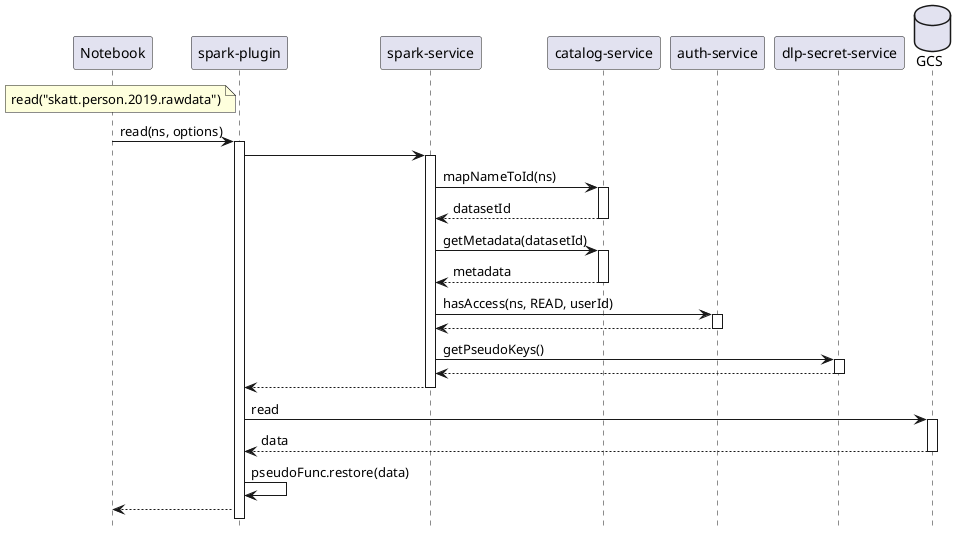 @startuml
hide footbox

' Participants

participant "Notebook" as Notebook
participant "spark-plugin" as SparkPlugin
participant "spark-service" as SparkService
participant "catalog-service" as CatalogService
participant "auth-service" as AuthService
participant "dlp-secret-service" as SecretService
database "GCS" as GCS

' Read depseudonymized data

note left of SparkPlugin
    read("skatt.person.2019.rawdata")
end note

Notebook->SparkPlugin: read(ns, options)
activate SparkPlugin
SparkPlugin->SparkService:
activate SparkService
SparkService->CatalogService: mapNameToId(ns)
activate CatalogService
CatalogService-->SparkService: datasetId
deactivate CatalogService
SparkService->CatalogService: getMetadata(datasetId)
activate CatalogService
CatalogService-->SparkService: metadata
deactivate CatalogService
SparkService->AuthService: hasAccess(ns, READ, userId)
activate AuthService
AuthService-->SparkService:
deactivate AuthService
SparkService->SecretService: getPseudoKeys()
activate SecretService
SecretService-->SparkService:
deactivate SecretService
SparkService-->SparkPlugin:
deactivate SparkService

SparkPlugin->GCS: read
activate GCS
GCS-->SparkPlugin: data
deactivate GCS

SparkPlugin->SparkPlugin: pseudoFunc.restore(data)
SparkPlugin-->Notebook

@enduml